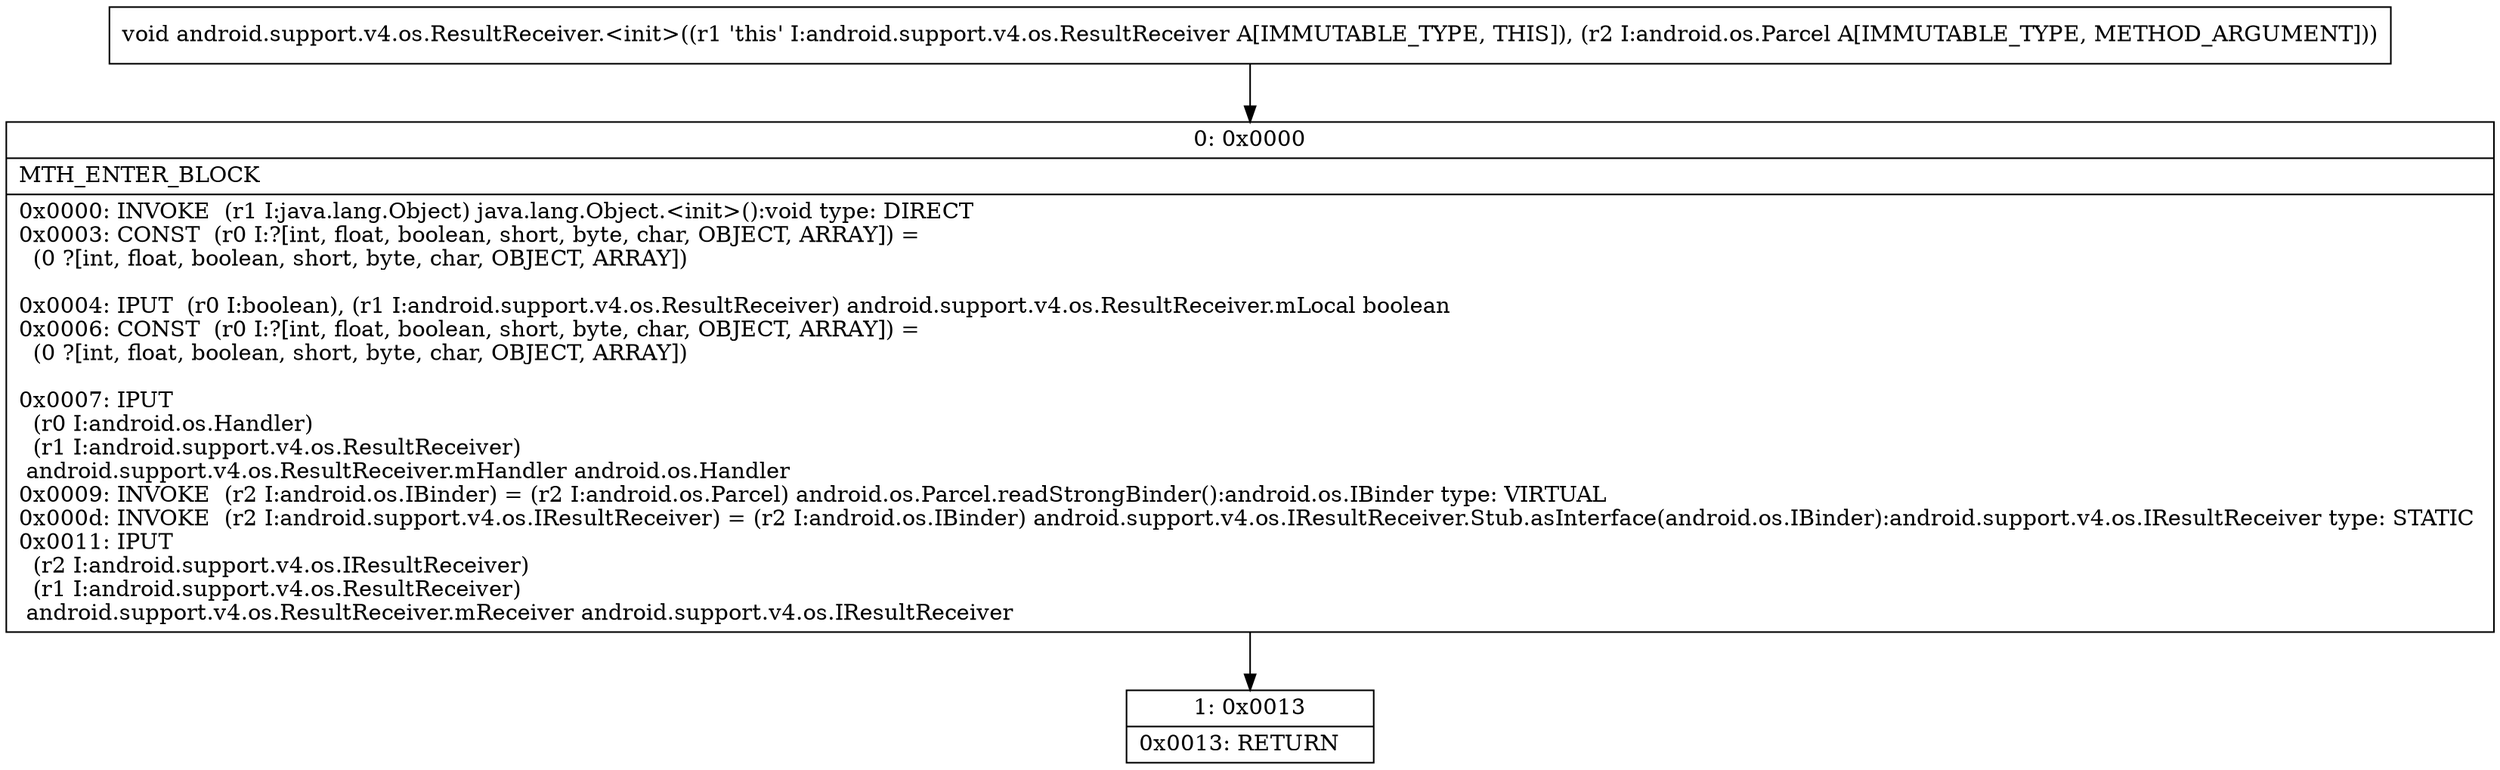 digraph "CFG forandroid.support.v4.os.ResultReceiver.\<init\>(Landroid\/os\/Parcel;)V" {
Node_0 [shape=record,label="{0\:\ 0x0000|MTH_ENTER_BLOCK\l|0x0000: INVOKE  (r1 I:java.lang.Object) java.lang.Object.\<init\>():void type: DIRECT \l0x0003: CONST  (r0 I:?[int, float, boolean, short, byte, char, OBJECT, ARRAY]) = \l  (0 ?[int, float, boolean, short, byte, char, OBJECT, ARRAY])\l \l0x0004: IPUT  (r0 I:boolean), (r1 I:android.support.v4.os.ResultReceiver) android.support.v4.os.ResultReceiver.mLocal boolean \l0x0006: CONST  (r0 I:?[int, float, boolean, short, byte, char, OBJECT, ARRAY]) = \l  (0 ?[int, float, boolean, short, byte, char, OBJECT, ARRAY])\l \l0x0007: IPUT  \l  (r0 I:android.os.Handler)\l  (r1 I:android.support.v4.os.ResultReceiver)\l android.support.v4.os.ResultReceiver.mHandler android.os.Handler \l0x0009: INVOKE  (r2 I:android.os.IBinder) = (r2 I:android.os.Parcel) android.os.Parcel.readStrongBinder():android.os.IBinder type: VIRTUAL \l0x000d: INVOKE  (r2 I:android.support.v4.os.IResultReceiver) = (r2 I:android.os.IBinder) android.support.v4.os.IResultReceiver.Stub.asInterface(android.os.IBinder):android.support.v4.os.IResultReceiver type: STATIC \l0x0011: IPUT  \l  (r2 I:android.support.v4.os.IResultReceiver)\l  (r1 I:android.support.v4.os.ResultReceiver)\l android.support.v4.os.ResultReceiver.mReceiver android.support.v4.os.IResultReceiver \l}"];
Node_1 [shape=record,label="{1\:\ 0x0013|0x0013: RETURN   \l}"];
MethodNode[shape=record,label="{void android.support.v4.os.ResultReceiver.\<init\>((r1 'this' I:android.support.v4.os.ResultReceiver A[IMMUTABLE_TYPE, THIS]), (r2 I:android.os.Parcel A[IMMUTABLE_TYPE, METHOD_ARGUMENT])) }"];
MethodNode -> Node_0;
Node_0 -> Node_1;
}

